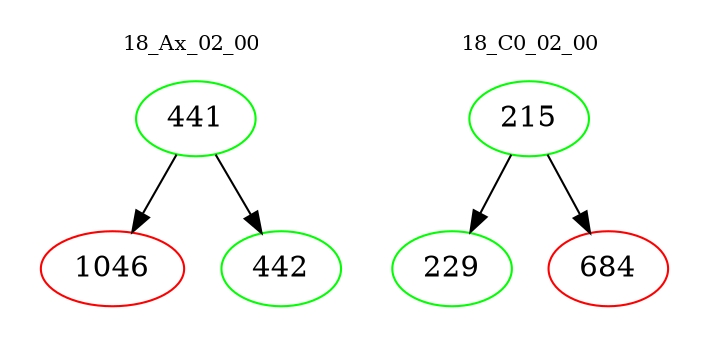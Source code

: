 digraph{
subgraph cluster_0 {
color = white
label = "18_Ax_02_00";
fontsize=10;
T0_441 [label="441", color="green"]
T0_441 -> T0_1046 [color="black"]
T0_1046 [label="1046", color="red"]
T0_441 -> T0_442 [color="black"]
T0_442 [label="442", color="green"]
}
subgraph cluster_1 {
color = white
label = "18_C0_02_00";
fontsize=10;
T1_215 [label="215", color="green"]
T1_215 -> T1_229 [color="black"]
T1_229 [label="229", color="green"]
T1_215 -> T1_684 [color="black"]
T1_684 [label="684", color="red"]
}
}
